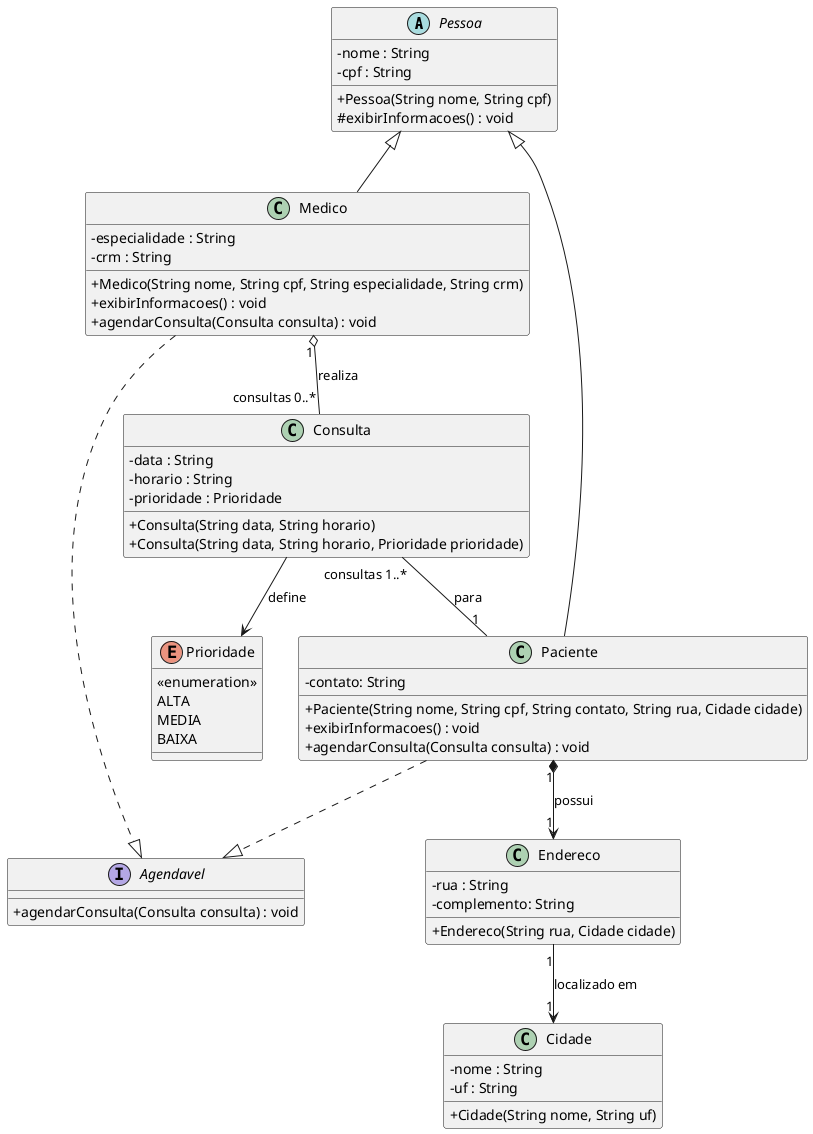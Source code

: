 @startuml
skinparam classAttributeIconSize 0

abstract class Pessoa {
    - nome : String
    - cpf : String
    + Pessoa(String nome, String cpf)
    # exibirInformacoes() : void
}

class Medico {
    - especialidade : String
    - crm : String
    + Medico(String nome, String cpf, String especialidade, String crm)
    + exibirInformacoes() : void
    + agendarConsulta(Consulta consulta) : void
}

class Paciente {
    - contato: String
    + Paciente(String nome, String cpf, String contato, String rua, Cidade cidade)
    + exibirInformacoes() : void
    + agendarConsulta(Consulta consulta) : void
}

interface Agendavel {
    + agendarConsulta(Consulta consulta) : void
}

class Consulta {
    - data : String
    - horario : String
    - prioridade : Prioridade
    + Consulta(String data, String horario)
    + Consulta(String data, String horario, Prioridade prioridade)
}

class Endereco {
    - rua : String
    - complemento: String
    + Endereco(String rua, Cidade cidade)
}

class Cidade {
    - nome : String
    - uf : String
    + Cidade(String nome, String uf)
}

enum Prioridade {
    <<enumeration>>
    ALTA
    MEDIA
    BAIXA
}

Pessoa <|-- Medico
Pessoa <|-- Paciente
Medico ..|> Agendavel
Paciente ..|> Agendavel
Consulta --> Prioridade : "define"
Consulta "consultas 1..*" -- "1" Paciente : "para"
Paciente "1" *--> "1" Endereco : "possui"
Endereco "1" --> "1" Cidade : "localizado em"

Medico "1" o-- "consultas 0..*" Consulta : "realiza"
@enduml
